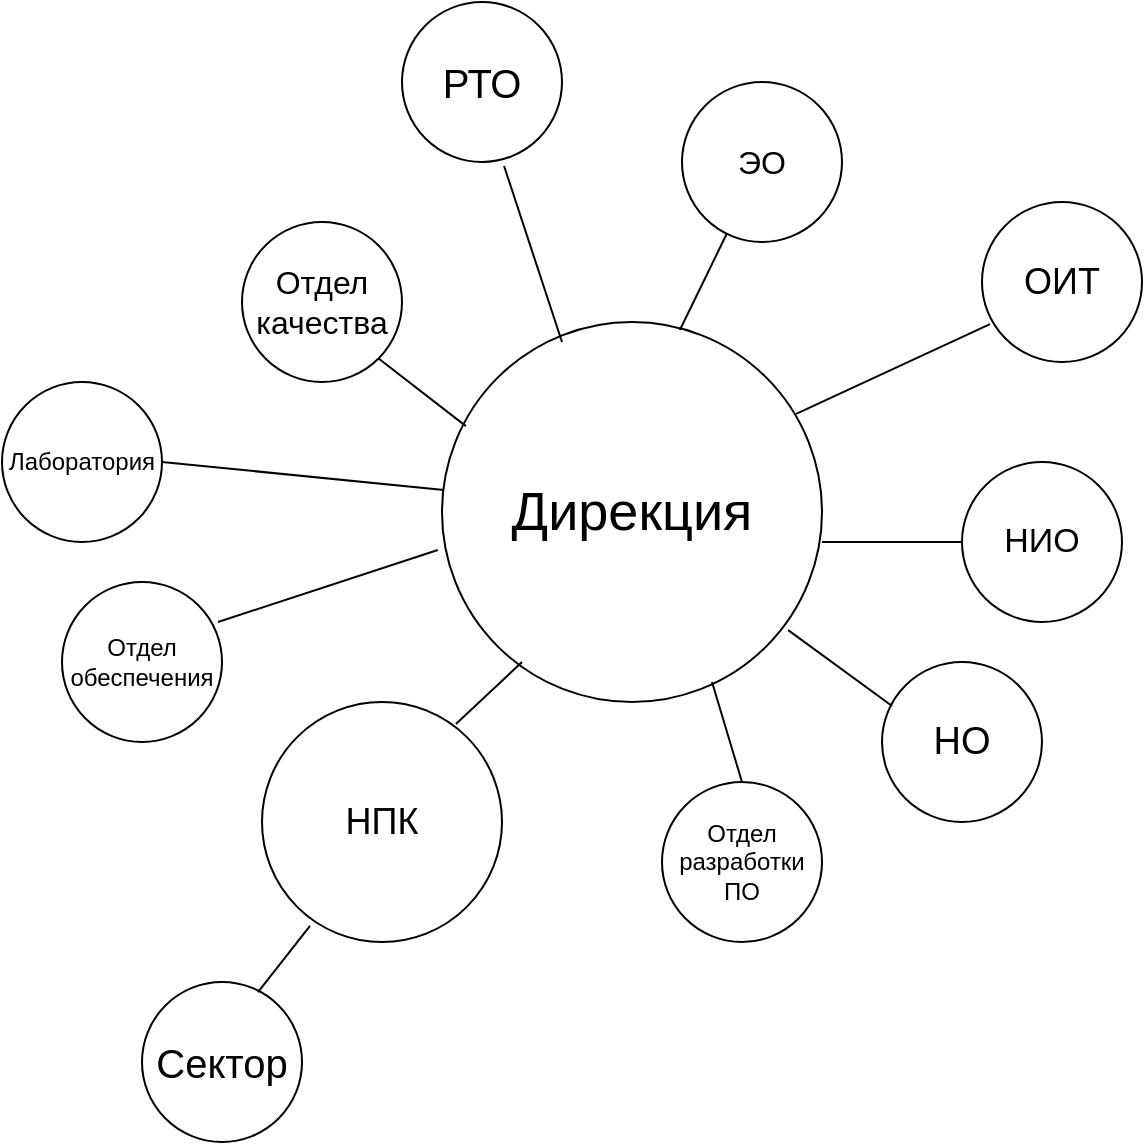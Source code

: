 <mxfile version="14.7.2" type="github"><diagram id="7BL-LHVuTZWMhhylG_bt" name="Page-1"><mxGraphModel dx="1422" dy="762" grid="1" gridSize="10" guides="1" tooltips="1" connect="1" arrows="1" fold="1" page="1" pageScale="1" pageWidth="827" pageHeight="1169" math="0" shadow="0"><root><mxCell id="0"/><mxCell id="1" parent="0"/><mxCell id="lJf3WzPrBJQnBgFV-X7X-1" value="&lt;font style=&quot;font-size: 27px&quot;&gt;Дирекция&lt;/font&gt;" style="ellipse;whiteSpace=wrap;html=1;aspect=fixed;" vertex="1" parent="1"><mxGeometry x="330" y="210" width="190" height="190" as="geometry"/></mxCell><mxCell id="lJf3WzPrBJQnBgFV-X7X-2" value="&lt;font style=&quot;font-size: 18px&quot;&gt;НПК&lt;/font&gt;" style="ellipse;whiteSpace=wrap;html=1;aspect=fixed;" vertex="1" parent="1"><mxGeometry x="240" y="400" width="120" height="120" as="geometry"/></mxCell><mxCell id="lJf3WzPrBJQnBgFV-X7X-3" value="&lt;font style=&quot;font-size: 20px&quot;&gt;Сектор&lt;/font&gt;" style="ellipse;whiteSpace=wrap;html=1;aspect=fixed;" vertex="1" parent="1"><mxGeometry x="180" y="540" width="80" height="80" as="geometry"/></mxCell><mxCell id="lJf3WzPrBJQnBgFV-X7X-4" value="&lt;font style=&quot;font-size: 16px&quot;&gt;Отдел качества&lt;/font&gt;" style="ellipse;whiteSpace=wrap;html=1;aspect=fixed;" vertex="1" parent="1"><mxGeometry x="230" y="160" width="80" height="80" as="geometry"/></mxCell><mxCell id="lJf3WzPrBJQnBgFV-X7X-5" value="" style="endArrow=none;html=1;exitX=0.808;exitY=0.092;exitDx=0;exitDy=0;exitPerimeter=0;" edge="1" parent="1" source="lJf3WzPrBJQnBgFV-X7X-2"><mxGeometry width="50" height="50" relative="1" as="geometry"><mxPoint x="330" y="420" as="sourcePoint"/><mxPoint x="370" y="380" as="targetPoint"/></mxGeometry></mxCell><mxCell id="lJf3WzPrBJQnBgFV-X7X-6" value="" style="endArrow=none;html=1;exitX=0.725;exitY=0.063;exitDx=0;exitDy=0;exitPerimeter=0;entryX=0.2;entryY=0.933;entryDx=0;entryDy=0;entryPerimeter=0;" edge="1" parent="1" source="lJf3WzPrBJQnBgFV-X7X-3" target="lJf3WzPrBJQnBgFV-X7X-2"><mxGeometry width="50" height="50" relative="1" as="geometry"><mxPoint x="160" y="540" as="sourcePoint"/><mxPoint x="210" y="490" as="targetPoint"/></mxGeometry></mxCell><mxCell id="lJf3WzPrBJQnBgFV-X7X-7" value="" style="endArrow=none;html=1;exitX=0.063;exitY=0.274;exitDx=0;exitDy=0;exitPerimeter=0;entryX=1;entryY=1;entryDx=0;entryDy=0;" edge="1" parent="1" source="lJf3WzPrBJQnBgFV-X7X-1" target="lJf3WzPrBJQnBgFV-X7X-4"><mxGeometry width="50" height="50" relative="1" as="geometry"><mxPoint x="300" y="260" as="sourcePoint"/><mxPoint x="350" y="210" as="targetPoint"/></mxGeometry></mxCell><mxCell id="lJf3WzPrBJQnBgFV-X7X-8" value="&lt;font style=&quot;font-size: 18px&quot;&gt;ОИТ&lt;/font&gt;" style="ellipse;whiteSpace=wrap;html=1;aspect=fixed;" vertex="1" parent="1"><mxGeometry x="600" y="150" width="80" height="80" as="geometry"/></mxCell><mxCell id="lJf3WzPrBJQnBgFV-X7X-9" value="" style="endArrow=none;html=1;exitX=0.932;exitY=0.242;exitDx=0;exitDy=0;exitPerimeter=0;entryX=0.05;entryY=0.763;entryDx=0;entryDy=0;entryPerimeter=0;" edge="1" parent="1" source="lJf3WzPrBJQnBgFV-X7X-1" target="lJf3WzPrBJQnBgFV-X7X-8"><mxGeometry width="50" height="50" relative="1" as="geometry"><mxPoint x="540" y="270" as="sourcePoint"/><mxPoint x="590" y="220" as="targetPoint"/></mxGeometry></mxCell><mxCell id="lJf3WzPrBJQnBgFV-X7X-10" value="&lt;font style=&quot;font-size: 16px&quot;&gt;ЭО&lt;/font&gt;" style="ellipse;whiteSpace=wrap;html=1;aspect=fixed;" vertex="1" parent="1"><mxGeometry x="450" y="90" width="80" height="80" as="geometry"/></mxCell><mxCell id="lJf3WzPrBJQnBgFV-X7X-11" value="" style="endArrow=none;html=1;exitX=0.626;exitY=0.021;exitDx=0;exitDy=0;exitPerimeter=0;" edge="1" parent="1" source="lJf3WzPrBJQnBgFV-X7X-1" target="lJf3WzPrBJQnBgFV-X7X-10"><mxGeometry width="50" height="50" relative="1" as="geometry"><mxPoint x="459" y="220" as="sourcePoint"/><mxPoint x="439" y="140" as="targetPoint"/></mxGeometry></mxCell><mxCell id="lJf3WzPrBJQnBgFV-X7X-12" value="&lt;font style=&quot;font-size: 20px&quot;&gt;РТО&lt;/font&gt;" style="ellipse;whiteSpace=wrap;html=1;aspect=fixed;" vertex="1" parent="1"><mxGeometry x="310" y="50" width="80" height="80" as="geometry"/></mxCell><mxCell id="lJf3WzPrBJQnBgFV-X7X-13" value="" style="endArrow=none;html=1;entryX=0.638;entryY=1.025;entryDx=0;entryDy=0;entryPerimeter=0;" edge="1" parent="1" target="lJf3WzPrBJQnBgFV-X7X-12"><mxGeometry width="50" height="50" relative="1" as="geometry"><mxPoint x="390" y="220" as="sourcePoint"/><mxPoint x="410" y="140" as="targetPoint"/></mxGeometry></mxCell><mxCell id="lJf3WzPrBJQnBgFV-X7X-14" value="&lt;font style=&quot;font-size: 17px&quot;&gt;НИО&lt;/font&gt;" style="ellipse;whiteSpace=wrap;html=1;aspect=fixed;" vertex="1" parent="1"><mxGeometry x="590" y="280" width="80" height="80" as="geometry"/></mxCell><mxCell id="lJf3WzPrBJQnBgFV-X7X-15" value="" style="endArrow=none;html=1;exitX=0;exitY=0.5;exitDx=0;exitDy=0;" edge="1" parent="1" source="lJf3WzPrBJQnBgFV-X7X-14"><mxGeometry width="50" height="50" relative="1" as="geometry"><mxPoint x="390" y="370" as="sourcePoint"/><mxPoint x="520" y="320" as="targetPoint"/></mxGeometry></mxCell><mxCell id="lJf3WzPrBJQnBgFV-X7X-16" value="&lt;font style=&quot;font-size: 19px&quot;&gt;НО&lt;/font&gt;" style="ellipse;whiteSpace=wrap;html=1;aspect=fixed;" vertex="1" parent="1"><mxGeometry x="550" y="380" width="80" height="80" as="geometry"/></mxCell><mxCell id="lJf3WzPrBJQnBgFV-X7X-17" value="" style="endArrow=none;html=1;exitX=0.063;exitY=0.275;exitDx=0;exitDy=0;exitPerimeter=0;entryX=0.911;entryY=0.811;entryDx=0;entryDy=0;entryPerimeter=0;" edge="1" parent="1" source="lJf3WzPrBJQnBgFV-X7X-16" target="lJf3WzPrBJQnBgFV-X7X-1"><mxGeometry width="50" height="50" relative="1" as="geometry"><mxPoint x="500" y="410" as="sourcePoint"/><mxPoint x="550" y="360" as="targetPoint"/></mxGeometry></mxCell><mxCell id="lJf3WzPrBJQnBgFV-X7X-18" value="Отдел&lt;br&gt;разработки&lt;br&gt;ПО" style="ellipse;whiteSpace=wrap;html=1;aspect=fixed;" vertex="1" parent="1"><mxGeometry x="440" y="440" width="80" height="80" as="geometry"/></mxCell><mxCell id="lJf3WzPrBJQnBgFV-X7X-19" value="" style="endArrow=none;html=1;exitX=0.5;exitY=0;exitDx=0;exitDy=0;" edge="1" parent="1" source="lJf3WzPrBJQnBgFV-X7X-18"><mxGeometry width="50" height="50" relative="1" as="geometry"><mxPoint x="450" y="445" as="sourcePoint"/><mxPoint x="465" y="390" as="targetPoint"/></mxGeometry></mxCell><mxCell id="lJf3WzPrBJQnBgFV-X7X-20" value="Лаборатория" style="ellipse;whiteSpace=wrap;html=1;aspect=fixed;" vertex="1" parent="1"><mxGeometry x="110" y="240" width="80" height="80" as="geometry"/></mxCell><mxCell id="lJf3WzPrBJQnBgFV-X7X-21" value="Отдел&lt;br&gt;обеспечения" style="ellipse;whiteSpace=wrap;html=1;aspect=fixed;" vertex="1" parent="1"><mxGeometry x="140" y="340" width="80" height="80" as="geometry"/></mxCell><mxCell id="lJf3WzPrBJQnBgFV-X7X-22" value="" style="endArrow=none;html=1;exitX=1;exitY=0.5;exitDx=0;exitDy=0;entryX=0.005;entryY=0.442;entryDx=0;entryDy=0;entryPerimeter=0;" edge="1" parent="1" source="lJf3WzPrBJQnBgFV-X7X-20" target="lJf3WzPrBJQnBgFV-X7X-1"><mxGeometry width="50" height="50" relative="1" as="geometry"><mxPoint x="230" y="330" as="sourcePoint"/><mxPoint x="280" y="280" as="targetPoint"/></mxGeometry></mxCell><mxCell id="lJf3WzPrBJQnBgFV-X7X-23" value="" style="endArrow=none;html=1;exitX=0.975;exitY=0.25;exitDx=0;exitDy=0;exitPerimeter=0;entryX=-0.011;entryY=0.6;entryDx=0;entryDy=0;entryPerimeter=0;" edge="1" parent="1" source="lJf3WzPrBJQnBgFV-X7X-21" target="lJf3WzPrBJQnBgFV-X7X-1"><mxGeometry width="50" height="50" relative="1" as="geometry"><mxPoint x="240" y="360" as="sourcePoint"/><mxPoint x="290" y="310" as="targetPoint"/></mxGeometry></mxCell></root></mxGraphModel></diagram></mxfile>